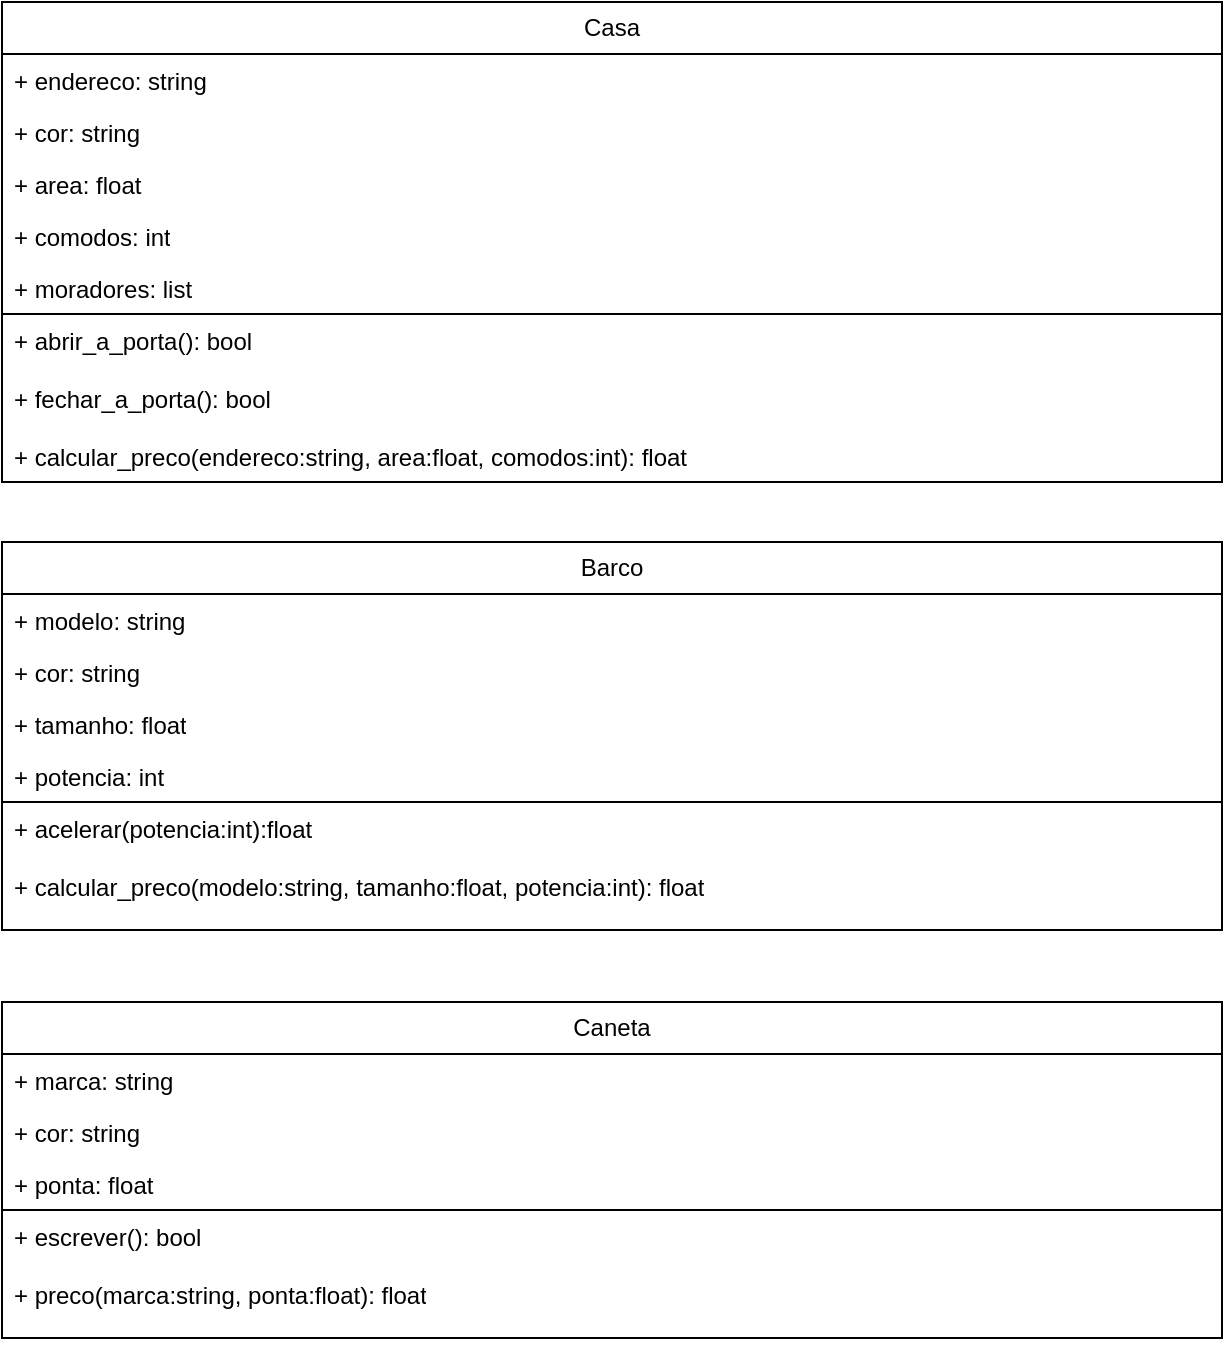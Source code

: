 <mxfile version="24.8.4">
  <diagram id="C5RBs43oDa-KdzZeNtuy" name="Page-1">
    <mxGraphModel dx="1426" dy="825" grid="1" gridSize="10" guides="1" tooltips="1" connect="1" arrows="1" fold="1" page="1" pageScale="1" pageWidth="827" pageHeight="1169" math="0" shadow="0">
      <root>
        <mxCell id="WIyWlLk6GJQsqaUBKTNV-0" />
        <mxCell id="WIyWlLk6GJQsqaUBKTNV-1" parent="WIyWlLk6GJQsqaUBKTNV-0" />
        <mxCell id="lURHF9HSEzffpY2Cra3J-0" value="Casa" style="swimlane;fontStyle=0;childLayout=stackLayout;horizontal=1;startSize=26;fillColor=none;horizontalStack=0;resizeParent=1;resizeParentMax=0;resizeLast=0;collapsible=1;marginBottom=0;whiteSpace=wrap;html=1;" vertex="1" parent="WIyWlLk6GJQsqaUBKTNV-1">
          <mxGeometry x="80" y="40" width="610" height="240" as="geometry" />
        </mxCell>
        <mxCell id="lURHF9HSEzffpY2Cra3J-1" value="+ endereco: string" style="text;strokeColor=none;fillColor=none;align=left;verticalAlign=top;spacingLeft=4;spacingRight=4;overflow=hidden;rotatable=0;points=[[0,0.5],[1,0.5]];portConstraint=eastwest;whiteSpace=wrap;html=1;" vertex="1" parent="lURHF9HSEzffpY2Cra3J-0">
          <mxGeometry y="26" width="610" height="26" as="geometry" />
        </mxCell>
        <mxCell id="lURHF9HSEzffpY2Cra3J-2" value="+ cor: string&lt;div&gt;&lt;br&gt;&lt;/div&gt;" style="text;strokeColor=none;fillColor=none;align=left;verticalAlign=top;spacingLeft=4;spacingRight=4;overflow=hidden;rotatable=0;points=[[0,0.5],[1,0.5]];portConstraint=eastwest;whiteSpace=wrap;html=1;" vertex="1" parent="lURHF9HSEzffpY2Cra3J-0">
          <mxGeometry y="52" width="610" height="26" as="geometry" />
        </mxCell>
        <mxCell id="lURHF9HSEzffpY2Cra3J-4" value="+ area: float&lt;div&gt;&lt;br&gt;&lt;/div&gt;" style="text;strokeColor=none;fillColor=none;align=left;verticalAlign=top;spacingLeft=4;spacingRight=4;overflow=hidden;rotatable=0;points=[[0,0.5],[1,0.5]];portConstraint=eastwest;whiteSpace=wrap;html=1;" vertex="1" parent="lURHF9HSEzffpY2Cra3J-0">
          <mxGeometry y="78" width="610" height="26" as="geometry" />
        </mxCell>
        <mxCell id="lURHF9HSEzffpY2Cra3J-5" value="+ comodos: int&lt;div&gt;&lt;br&gt;&lt;/div&gt;" style="text;strokeColor=none;fillColor=none;align=left;verticalAlign=top;spacingLeft=4;spacingRight=4;overflow=hidden;rotatable=0;points=[[0,0.5],[1,0.5]];portConstraint=eastwest;whiteSpace=wrap;html=1;" vertex="1" parent="lURHF9HSEzffpY2Cra3J-0">
          <mxGeometry y="104" width="610" height="26" as="geometry" />
        </mxCell>
        <mxCell id="lURHF9HSEzffpY2Cra3J-3" value="+ moradores: list&lt;div&gt;&lt;br&gt;&lt;/div&gt;" style="text;strokeColor=none;fillColor=none;align=left;verticalAlign=top;spacingLeft=4;spacingRight=4;overflow=hidden;rotatable=0;points=[[0,0.5],[1,0.5]];portConstraint=eastwest;whiteSpace=wrap;html=1;" vertex="1" parent="lURHF9HSEzffpY2Cra3J-0">
          <mxGeometry y="130" width="610" height="26" as="geometry" />
        </mxCell>
        <mxCell id="lURHF9HSEzffpY2Cra3J-12" value="+ abrir_a_porta(): bool&lt;div&gt;&lt;br&gt;&lt;/div&gt;&lt;div&gt;+ fechar_a_porta(): bool&lt;div&gt;&lt;br&gt;&lt;/div&gt;&lt;/div&gt;&lt;div&gt;+ calcular_preco(endereco:string, area:float, comodos:int): float&lt;div&gt;&lt;br&gt;&lt;/div&gt;&lt;/div&gt;" style="text;strokeColor=default;fillColor=none;align=left;verticalAlign=top;spacingLeft=4;spacingRight=4;overflow=hidden;rotatable=0;points=[[0,0.5],[1,0.5]];portConstraint=eastwest;whiteSpace=wrap;html=1;" vertex="1" parent="lURHF9HSEzffpY2Cra3J-0">
          <mxGeometry y="156" width="610" height="84" as="geometry" />
        </mxCell>
        <mxCell id="lURHF9HSEzffpY2Cra3J-15" value="Barco" style="swimlane;fontStyle=0;childLayout=stackLayout;horizontal=1;startSize=26;fillColor=none;horizontalStack=0;resizeParent=1;resizeParentMax=0;resizeLast=0;collapsible=1;marginBottom=0;whiteSpace=wrap;html=1;" vertex="1" parent="WIyWlLk6GJQsqaUBKTNV-1">
          <mxGeometry x="80" y="310" width="610" height="194" as="geometry" />
        </mxCell>
        <mxCell id="lURHF9HSEzffpY2Cra3J-16" value="+ modelo: string" style="text;strokeColor=none;fillColor=none;align=left;verticalAlign=top;spacingLeft=4;spacingRight=4;overflow=hidden;rotatable=0;points=[[0,0.5],[1,0.5]];portConstraint=eastwest;whiteSpace=wrap;html=1;" vertex="1" parent="lURHF9HSEzffpY2Cra3J-15">
          <mxGeometry y="26" width="610" height="26" as="geometry" />
        </mxCell>
        <mxCell id="lURHF9HSEzffpY2Cra3J-17" value="+ cor: string&lt;div&gt;&lt;br&gt;&lt;/div&gt;" style="text;strokeColor=none;fillColor=none;align=left;verticalAlign=top;spacingLeft=4;spacingRight=4;overflow=hidden;rotatable=0;points=[[0,0.5],[1,0.5]];portConstraint=eastwest;whiteSpace=wrap;html=1;" vertex="1" parent="lURHF9HSEzffpY2Cra3J-15">
          <mxGeometry y="52" width="610" height="26" as="geometry" />
        </mxCell>
        <mxCell id="lURHF9HSEzffpY2Cra3J-18" value="+ tamanho: float&lt;div&gt;&lt;br&gt;&lt;/div&gt;" style="text;strokeColor=none;fillColor=none;align=left;verticalAlign=top;spacingLeft=4;spacingRight=4;overflow=hidden;rotatable=0;points=[[0,0.5],[1,0.5]];portConstraint=eastwest;whiteSpace=wrap;html=1;" vertex="1" parent="lURHF9HSEzffpY2Cra3J-15">
          <mxGeometry y="78" width="610" height="26" as="geometry" />
        </mxCell>
        <mxCell id="lURHF9HSEzffpY2Cra3J-19" value="+ potencia: int&lt;div&gt;&lt;br&gt;&lt;/div&gt;" style="text;strokeColor=none;fillColor=none;align=left;verticalAlign=top;spacingLeft=4;spacingRight=4;overflow=hidden;rotatable=0;points=[[0,0.5],[1,0.5]];portConstraint=eastwest;whiteSpace=wrap;html=1;" vertex="1" parent="lURHF9HSEzffpY2Cra3J-15">
          <mxGeometry y="104" width="610" height="26" as="geometry" />
        </mxCell>
        <mxCell id="lURHF9HSEzffpY2Cra3J-21" value="+ acelerar(potencia:int):float&amp;nbsp;&lt;div&gt;&lt;br&gt;&lt;/div&gt;&lt;div&gt;+ calcular_preco(modelo:string, tamanho:float, potencia:int): float&lt;div&gt;&lt;br&gt;&lt;/div&gt;&lt;/div&gt;" style="text;strokeColor=default;fillColor=none;align=left;verticalAlign=top;spacingLeft=4;spacingRight=4;overflow=hidden;rotatable=0;points=[[0,0.5],[1,0.5]];portConstraint=eastwest;whiteSpace=wrap;html=1;" vertex="1" parent="lURHF9HSEzffpY2Cra3J-15">
          <mxGeometry y="130" width="610" height="64" as="geometry" />
        </mxCell>
        <mxCell id="lURHF9HSEzffpY2Cra3J-22" value="Caneta" style="swimlane;fontStyle=0;childLayout=stackLayout;horizontal=1;startSize=26;fillColor=none;horizontalStack=0;resizeParent=1;resizeParentMax=0;resizeLast=0;collapsible=1;marginBottom=0;whiteSpace=wrap;html=1;" vertex="1" parent="WIyWlLk6GJQsqaUBKTNV-1">
          <mxGeometry x="80" y="540" width="610" height="168" as="geometry" />
        </mxCell>
        <mxCell id="lURHF9HSEzffpY2Cra3J-23" value="+ marca: string" style="text;strokeColor=none;fillColor=none;align=left;verticalAlign=top;spacingLeft=4;spacingRight=4;overflow=hidden;rotatable=0;points=[[0,0.5],[1,0.5]];portConstraint=eastwest;whiteSpace=wrap;html=1;" vertex="1" parent="lURHF9HSEzffpY2Cra3J-22">
          <mxGeometry y="26" width="610" height="26" as="geometry" />
        </mxCell>
        <mxCell id="lURHF9HSEzffpY2Cra3J-24" value="+ cor: string&lt;div&gt;&lt;br&gt;&lt;/div&gt;" style="text;strokeColor=none;fillColor=none;align=left;verticalAlign=top;spacingLeft=4;spacingRight=4;overflow=hidden;rotatable=0;points=[[0,0.5],[1,0.5]];portConstraint=eastwest;whiteSpace=wrap;html=1;" vertex="1" parent="lURHF9HSEzffpY2Cra3J-22">
          <mxGeometry y="52" width="610" height="26" as="geometry" />
        </mxCell>
        <mxCell id="lURHF9HSEzffpY2Cra3J-25" value="+ ponta: float&lt;div&gt;&lt;br&gt;&lt;/div&gt;" style="text;strokeColor=none;fillColor=none;align=left;verticalAlign=top;spacingLeft=4;spacingRight=4;overflow=hidden;rotatable=0;points=[[0,0.5],[1,0.5]];portConstraint=eastwest;whiteSpace=wrap;html=1;" vertex="1" parent="lURHF9HSEzffpY2Cra3J-22">
          <mxGeometry y="78" width="610" height="26" as="geometry" />
        </mxCell>
        <mxCell id="lURHF9HSEzffpY2Cra3J-27" value="+ escrever(): bool&lt;div&gt;&lt;br&gt;&lt;/div&gt;&lt;div&gt;+ preco(marca:string, ponta:float): float&lt;div&gt;&lt;br&gt;&lt;/div&gt;&lt;/div&gt;" style="text;strokeColor=default;fillColor=none;align=left;verticalAlign=top;spacingLeft=4;spacingRight=4;overflow=hidden;rotatable=0;points=[[0,0.5],[1,0.5]];portConstraint=eastwest;whiteSpace=wrap;html=1;" vertex="1" parent="lURHF9HSEzffpY2Cra3J-22">
          <mxGeometry y="104" width="610" height="64" as="geometry" />
        </mxCell>
      </root>
    </mxGraphModel>
  </diagram>
</mxfile>
